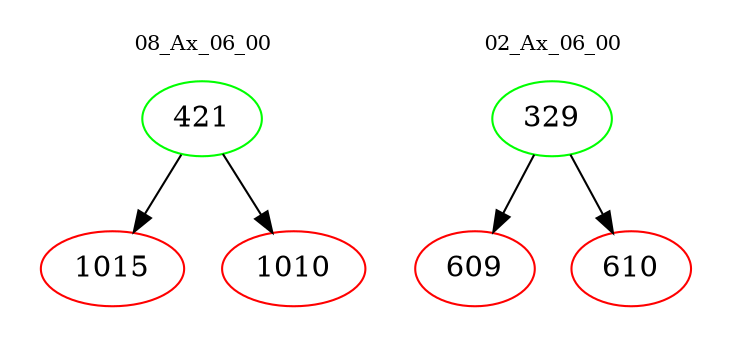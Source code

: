 digraph{
subgraph cluster_0 {
color = white
label = "08_Ax_06_00";
fontsize=10;
T0_421 [label="421", color="green"]
T0_421 -> T0_1015 [color="black"]
T0_1015 [label="1015", color="red"]
T0_421 -> T0_1010 [color="black"]
T0_1010 [label="1010", color="red"]
}
subgraph cluster_1 {
color = white
label = "02_Ax_06_00";
fontsize=10;
T1_329 [label="329", color="green"]
T1_329 -> T1_609 [color="black"]
T1_609 [label="609", color="red"]
T1_329 -> T1_610 [color="black"]
T1_610 [label="610", color="red"]
}
}

